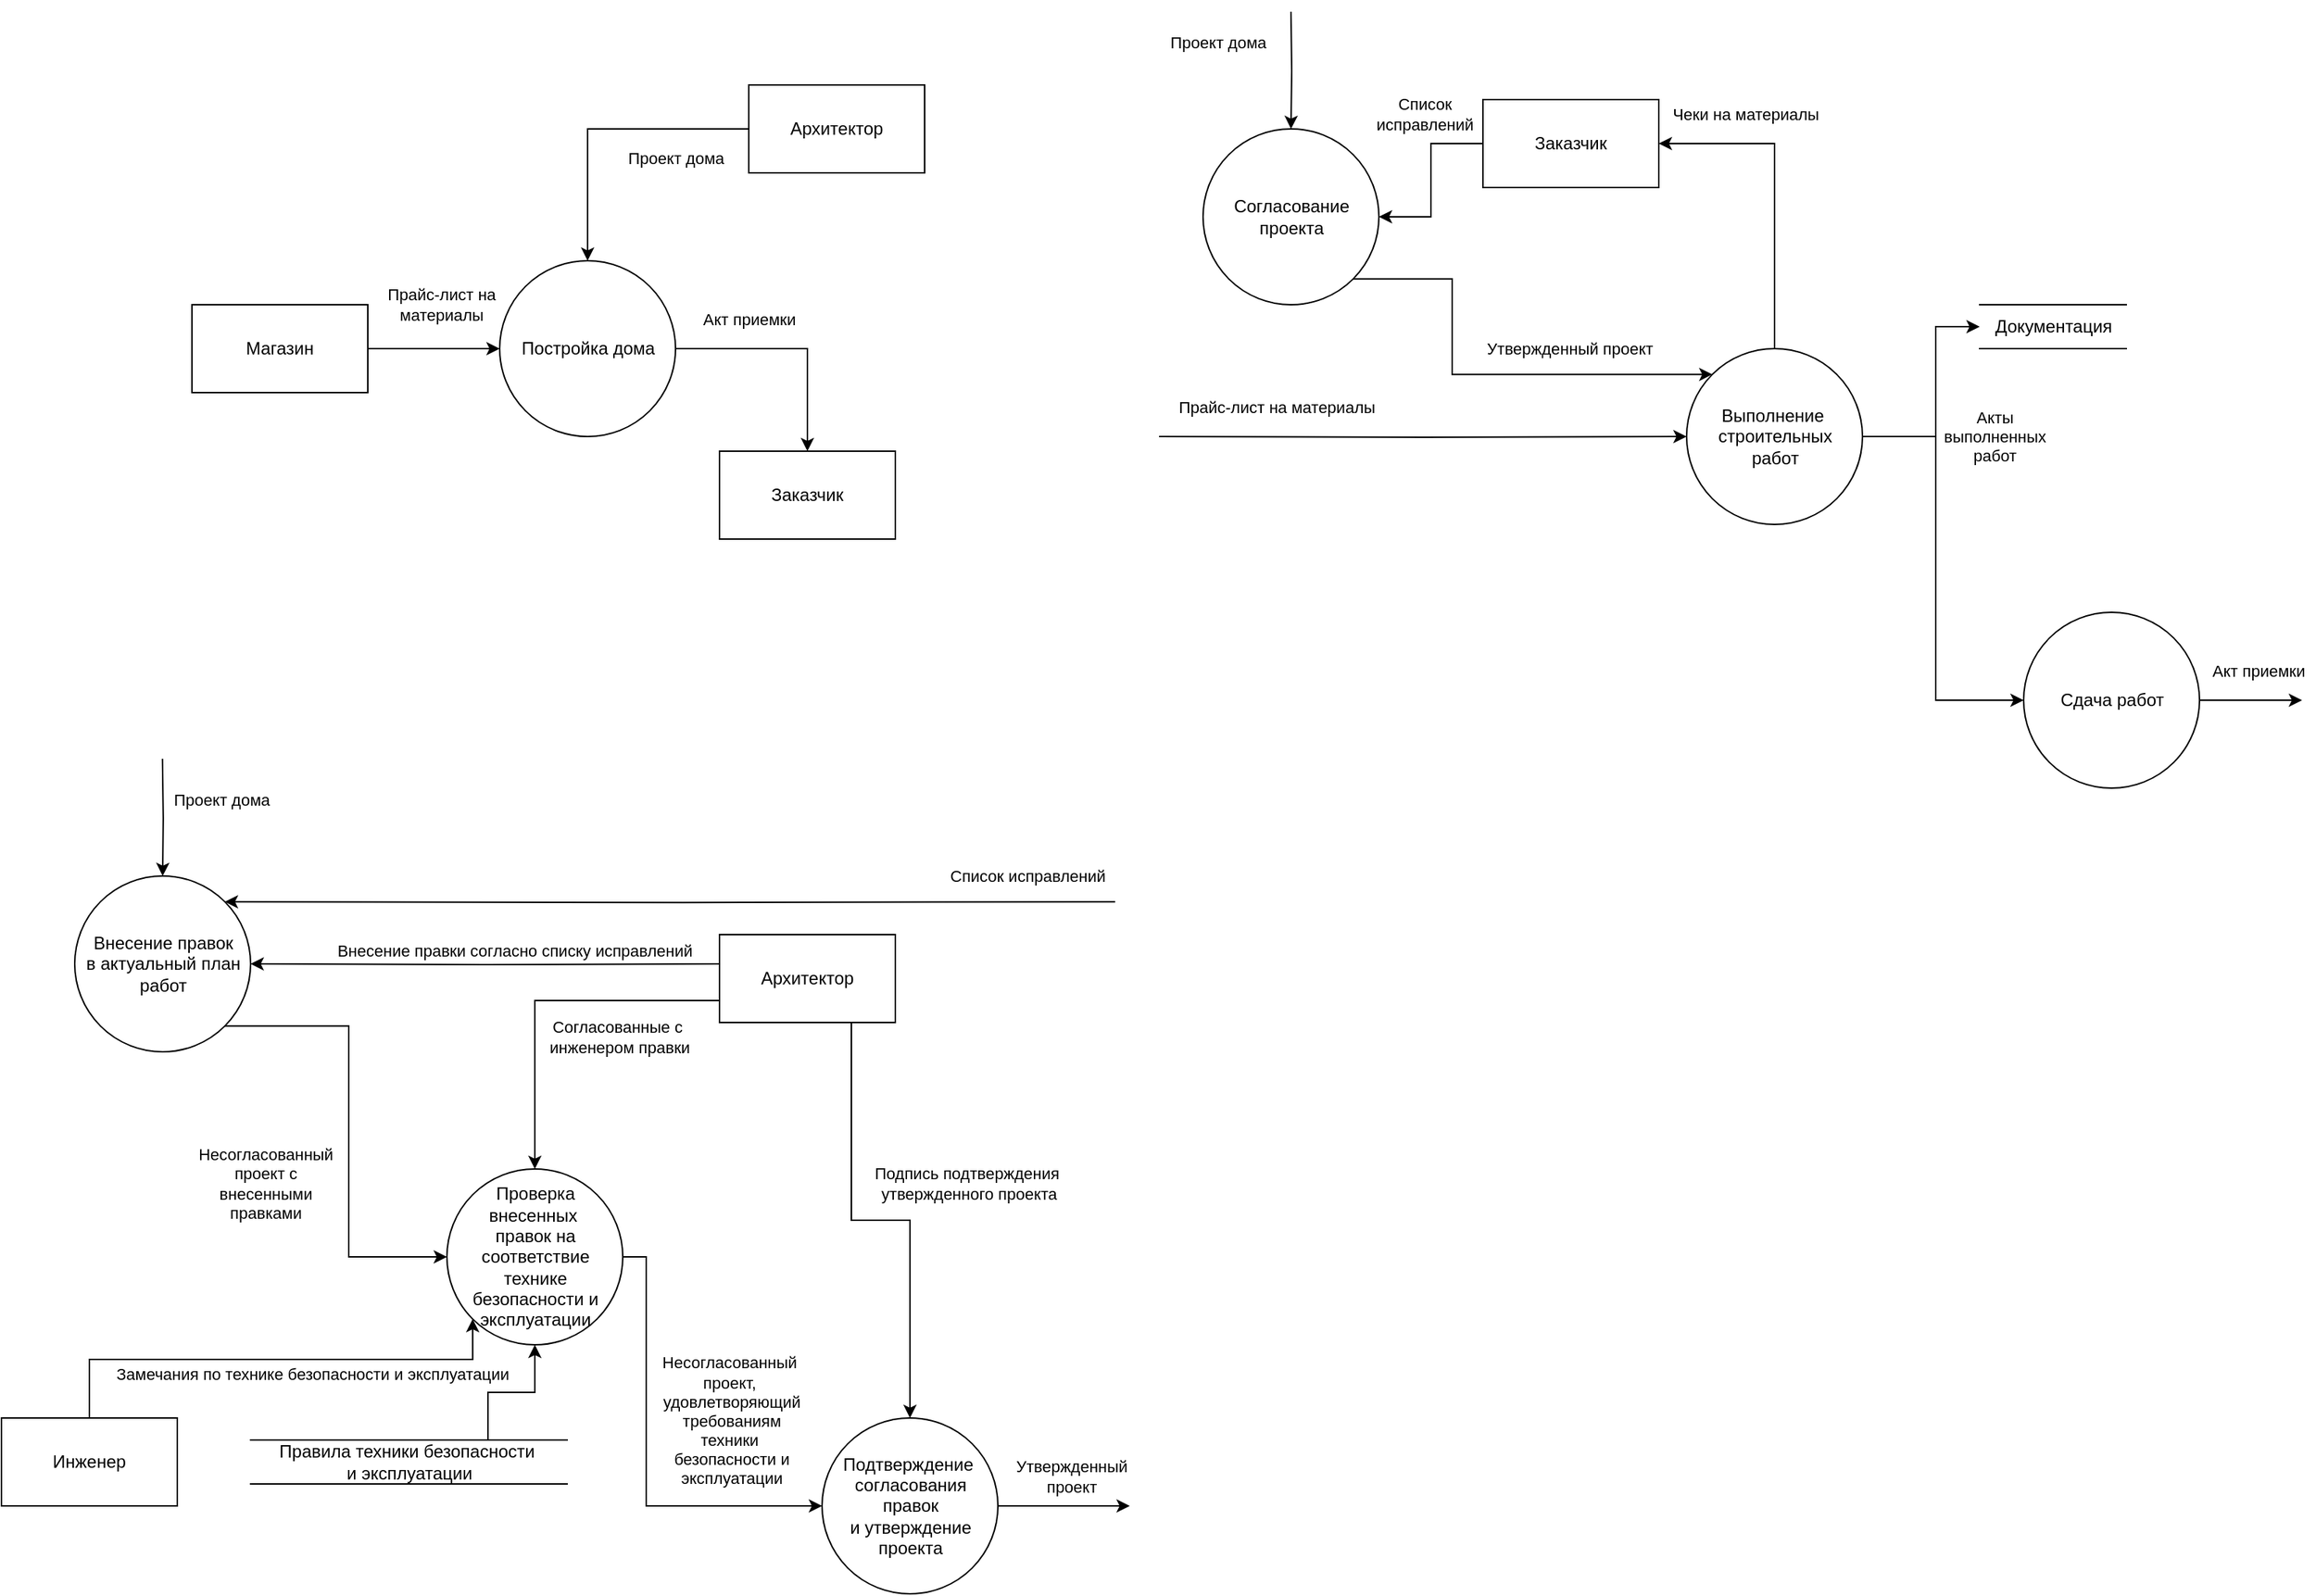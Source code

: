 <mxfile version="15.8.6" type="device"><diagram id="USpV9ZOzQCZNcqcH2HLm" name="Страница 1"><mxGraphModel dx="1385" dy="662" grid="1" gridSize="10" guides="0" tooltips="1" connect="1" arrows="1" fold="1" page="1" pageScale="1" pageWidth="827" pageHeight="1169" math="0" shadow="0"><root><mxCell id="0"/><mxCell id="1" parent="0"/><mxCell id="TidB9UmG2wElHaFIRBUq-10" value="Акт приемки" style="edgeStyle=orthogonalEdgeStyle;rounded=0;orthogonalLoop=1;jettySize=auto;html=1;exitX=1;exitY=0.5;exitDx=0;exitDy=0;entryX=0.5;entryY=0;entryDx=0;entryDy=0;" edge="1" parent="1" source="TidB9UmG2wElHaFIRBUq-2" target="TidB9UmG2wElHaFIRBUq-7"><mxGeometry x="-0.375" y="20" relative="1" as="geometry"><mxPoint as="offset"/></mxGeometry></mxCell><mxCell id="TidB9UmG2wElHaFIRBUq-2" value="Постройка дома&lt;br&gt;" style="shape=ellipse;html=1;dashed=0;whitespace=wrap;aspect=fixed;perimeter=ellipsePerimeter;" vertex="1" parent="1"><mxGeometry x="390" y="180" width="120" height="120" as="geometry"/></mxCell><mxCell id="TidB9UmG2wElHaFIRBUq-42" style="edgeStyle=orthogonalEdgeStyle;rounded=0;orthogonalLoop=1;jettySize=auto;html=1;exitX=0.75;exitY=0;exitDx=0;exitDy=0;entryX=0.5;entryY=1;entryDx=0;entryDy=0;" edge="1" parent="1" source="TidB9UmG2wElHaFIRBUq-3" target="TidB9UmG2wElHaFIRBUq-29"><mxGeometry relative="1" as="geometry"/></mxCell><mxCell id="TidB9UmG2wElHaFIRBUq-3" value="Правила техники безопасности&amp;nbsp;&lt;br&gt;и эксплуатации" style="html=1;dashed=0;whitespace=wrap;shape=partialRectangle;right=0;left=0;" vertex="1" parent="1"><mxGeometry x="220" y="985" width="216" height="30" as="geometry"/></mxCell><mxCell id="TidB9UmG2wElHaFIRBUq-11" value="Прайс-лист на &lt;br&gt;материалы" style="edgeStyle=orthogonalEdgeStyle;rounded=0;orthogonalLoop=1;jettySize=auto;html=1;" edge="1" parent="1" source="TidB9UmG2wElHaFIRBUq-5" target="TidB9UmG2wElHaFIRBUq-2"><mxGeometry x="0.111" y="30" relative="1" as="geometry"><mxPoint as="offset"/></mxGeometry></mxCell><mxCell id="TidB9UmG2wElHaFIRBUq-5" value="Магазин" style="rounded=0;whiteSpace=wrap;html=1;" vertex="1" parent="1"><mxGeometry x="180" y="210" width="120" height="60" as="geometry"/></mxCell><mxCell id="TidB9UmG2wElHaFIRBUq-12" value="Проект дома" style="edgeStyle=orthogonalEdgeStyle;rounded=0;orthogonalLoop=1;jettySize=auto;html=1;exitX=0;exitY=0.5;exitDx=0;exitDy=0;" edge="1" parent="1" source="TidB9UmG2wElHaFIRBUq-6" target="TidB9UmG2wElHaFIRBUq-2"><mxGeometry x="-0.5" y="20" relative="1" as="geometry"><mxPoint as="offset"/></mxGeometry></mxCell><mxCell id="TidB9UmG2wElHaFIRBUq-6" value="Архитектор" style="rounded=0;whiteSpace=wrap;html=1;" vertex="1" parent="1"><mxGeometry x="560" y="60" width="120" height="60" as="geometry"/></mxCell><mxCell id="TidB9UmG2wElHaFIRBUq-7" value="Заказчик" style="rounded=0;whiteSpace=wrap;html=1;" vertex="1" parent="1"><mxGeometry x="540" y="310" width="120" height="60" as="geometry"/></mxCell><mxCell id="TidB9UmG2wElHaFIRBUq-32" value="Проект дома" style="edgeStyle=orthogonalEdgeStyle;rounded=0;orthogonalLoop=1;jettySize=auto;html=1;exitX=0.5;exitY=0;exitDx=0;exitDy=0;entryX=0.5;entryY=0;entryDx=0;entryDy=0;" edge="1" parent="1" target="TidB9UmG2wElHaFIRBUq-13"><mxGeometry x="-0.251" y="40" relative="1" as="geometry"><mxPoint x="159.882" y="520" as="sourcePoint"/><mxPoint y="-1" as="offset"/></mxGeometry></mxCell><mxCell id="TidB9UmG2wElHaFIRBUq-33" value="Список исправлений" style="edgeStyle=orthogonalEdgeStyle;rounded=0;orthogonalLoop=1;jettySize=auto;html=1;exitX=1;exitY=0;exitDx=0;exitDy=0;entryX=1;entryY=0;entryDx=0;entryDy=0;" edge="1" parent="1" target="TidB9UmG2wElHaFIRBUq-13"><mxGeometry x="-0.802" y="-18" relative="1" as="geometry"><mxPoint x="810" y="617.588" as="sourcePoint"/><mxPoint as="offset"/></mxGeometry></mxCell><mxCell id="TidB9UmG2wElHaFIRBUq-39" value="Несогласованный&lt;br&gt;проект с&lt;br&gt;внесенными&lt;br&gt;правками" style="edgeStyle=orthogonalEdgeStyle;rounded=0;orthogonalLoop=1;jettySize=auto;html=1;exitX=1;exitY=1;exitDx=0;exitDy=0;entryX=0;entryY=0.5;entryDx=0;entryDy=0;" edge="1" parent="1" source="TidB9UmG2wElHaFIRBUq-13" target="TidB9UmG2wElHaFIRBUq-29"><mxGeometry x="0.243" y="-57" relative="1" as="geometry"><mxPoint as="offset"/></mxGeometry></mxCell><mxCell id="TidB9UmG2wElHaFIRBUq-13" value="Внесение правок&lt;br&gt;в актуальный план&lt;br&gt;работ" style="shape=ellipse;html=1;dashed=0;whitespace=wrap;aspect=fixed;perimeter=ellipsePerimeter;" vertex="1" parent="1"><mxGeometry x="100" y="600" width="120" height="120" as="geometry"/></mxCell><mxCell id="TidB9UmG2wElHaFIRBUq-34" style="edgeStyle=orthogonalEdgeStyle;rounded=0;orthogonalLoop=1;jettySize=auto;html=1;entryX=1;entryY=0.5;entryDx=0;entryDy=0;" edge="1" parent="1" target="TidB9UmG2wElHaFIRBUq-13"><mxGeometry relative="1" as="geometry"><mxPoint x="540" y="660" as="sourcePoint"/></mxGeometry></mxCell><mxCell id="TidB9UmG2wElHaFIRBUq-35" value="Внесение правки согласно списку исправлений" style="edgeLabel;html=1;align=center;verticalAlign=middle;resizable=0;points=[];" vertex="1" connectable="0" parent="TidB9UmG2wElHaFIRBUq-34"><mxGeometry x="-0.389" y="3" relative="1" as="geometry"><mxPoint x="-42" y="-13" as="offset"/></mxGeometry></mxCell><mxCell id="TidB9UmG2wElHaFIRBUq-36" value="Согласованные с&lt;br&gt;&amp;nbsp;инженером правки" style="edgeStyle=orthogonalEdgeStyle;rounded=0;orthogonalLoop=1;jettySize=auto;html=1;exitX=0;exitY=0.75;exitDx=0;exitDy=0;" edge="1" parent="1" source="TidB9UmG2wElHaFIRBUq-14" target="TidB9UmG2wElHaFIRBUq-29"><mxGeometry x="-0.419" y="25" relative="1" as="geometry"><mxPoint as="offset"/></mxGeometry></mxCell><mxCell id="TidB9UmG2wElHaFIRBUq-37" value="Подпись подтверждения&amp;nbsp;&lt;br&gt;утвержденного проекта" style="edgeStyle=orthogonalEdgeStyle;rounded=0;orthogonalLoop=1;jettySize=auto;html=1;exitX=0.75;exitY=1;exitDx=0;exitDy=0;" edge="1" parent="1" source="TidB9UmG2wElHaFIRBUq-14" target="TidB9UmG2wElHaFIRBUq-30"><mxGeometry x="0.129" y="47" relative="1" as="geometry"><mxPoint x="-7" y="-25" as="offset"/></mxGeometry></mxCell><mxCell id="TidB9UmG2wElHaFIRBUq-14" value="Архитектор" style="rounded=0;whiteSpace=wrap;html=1;" vertex="1" parent="1"><mxGeometry x="540" y="640" width="120" height="60" as="geometry"/></mxCell><mxCell id="TidB9UmG2wElHaFIRBUq-22" value="Проект дома" style="edgeStyle=orthogonalEdgeStyle;rounded=0;orthogonalLoop=1;jettySize=auto;html=1;exitX=0.5;exitY=0;exitDx=0;exitDy=0;entryX=0.5;entryY=0;entryDx=0;entryDy=0;" edge="1" parent="1" target="TidB9UmG2wElHaFIRBUq-15"><mxGeometry x="-0.5" y="-50" relative="1" as="geometry"><mxPoint x="930" y="10" as="sourcePoint"/><mxPoint as="offset"/></mxGeometry></mxCell><mxCell id="TidB9UmG2wElHaFIRBUq-28" value="Утвержденный проект" style="edgeStyle=orthogonalEdgeStyle;rounded=0;orthogonalLoop=1;jettySize=auto;html=1;exitX=1;exitY=1;exitDx=0;exitDy=0;entryX=0;entryY=0;entryDx=0;entryDy=0;" edge="1" parent="1" source="TidB9UmG2wElHaFIRBUq-15" target="TidB9UmG2wElHaFIRBUq-16"><mxGeometry x="0.371" y="18" relative="1" as="geometry"><Array as="points"><mxPoint x="1040" y="192"/><mxPoint x="1040" y="258"/></Array><mxPoint as="offset"/></mxGeometry></mxCell><mxCell id="TidB9UmG2wElHaFIRBUq-15" value="Согласование&lt;br&gt;проекта" style="shape=ellipse;html=1;dashed=0;whitespace=wrap;aspect=fixed;perimeter=ellipsePerimeter;" vertex="1" parent="1"><mxGeometry x="870" y="90" width="120" height="120" as="geometry"/></mxCell><mxCell id="TidB9UmG2wElHaFIRBUq-24" value="Чеки на материалы" style="edgeStyle=orthogonalEdgeStyle;rounded=0;orthogonalLoop=1;jettySize=auto;html=1;exitX=0.5;exitY=0;exitDx=0;exitDy=0;entryX=1;entryY=0.5;entryDx=0;entryDy=0;" edge="1" parent="1" source="TidB9UmG2wElHaFIRBUq-16" target="TidB9UmG2wElHaFIRBUq-19"><mxGeometry x="0.461" y="-20" relative="1" as="geometry"><mxPoint as="offset"/></mxGeometry></mxCell><mxCell id="TidB9UmG2wElHaFIRBUq-25" style="edgeStyle=orthogonalEdgeStyle;rounded=0;orthogonalLoop=1;jettySize=auto;html=1;exitX=1;exitY=0.5;exitDx=0;exitDy=0;entryX=0;entryY=0.5;entryDx=0;entryDy=0;" edge="1" parent="1" source="TidB9UmG2wElHaFIRBUq-16" target="TidB9UmG2wElHaFIRBUq-18"><mxGeometry relative="1" as="geometry"><Array as="points"><mxPoint x="1370" y="300"/><mxPoint x="1370" y="225"/></Array></mxGeometry></mxCell><mxCell id="TidB9UmG2wElHaFIRBUq-26" value="Акты &lt;br&gt;выполненных &lt;br&gt;работ" style="edgeStyle=orthogonalEdgeStyle;rounded=0;orthogonalLoop=1;jettySize=auto;html=1;exitX=1;exitY=0.5;exitDx=0;exitDy=0;entryX=0;entryY=0.5;entryDx=0;entryDy=0;" edge="1" parent="1" source="TidB9UmG2wElHaFIRBUq-16" target="TidB9UmG2wElHaFIRBUq-17"><mxGeometry x="-0.655" y="40" relative="1" as="geometry"><Array as="points"><mxPoint x="1370" y="300"/><mxPoint x="1370" y="480"/></Array><mxPoint as="offset"/></mxGeometry></mxCell><mxCell id="TidB9UmG2wElHaFIRBUq-27" value="Прайс-лист на материалы" style="edgeStyle=orthogonalEdgeStyle;rounded=0;orthogonalLoop=1;jettySize=auto;html=1;exitX=0;exitY=0.5;exitDx=0;exitDy=0;entryX=0;entryY=0.5;entryDx=0;entryDy=0;" edge="1" parent="1" target="TidB9UmG2wElHaFIRBUq-16"><mxGeometry x="-0.556" y="20" relative="1" as="geometry"><mxPoint x="840" y="300" as="sourcePoint"/><mxPoint as="offset"/></mxGeometry></mxCell><mxCell id="TidB9UmG2wElHaFIRBUq-16" value="Выполнение&amp;nbsp;&lt;br&gt;строительных &lt;br&gt;работ" style="shape=ellipse;html=1;dashed=0;whitespace=wrap;aspect=fixed;perimeter=ellipsePerimeter;" vertex="1" parent="1"><mxGeometry x="1200" y="240" width="120" height="120" as="geometry"/></mxCell><mxCell id="TidB9UmG2wElHaFIRBUq-21" value="Акт приемки" style="edgeStyle=orthogonalEdgeStyle;rounded=0;orthogonalLoop=1;jettySize=auto;html=1;exitX=1;exitY=0.5;exitDx=0;exitDy=0;" edge="1" parent="1" source="TidB9UmG2wElHaFIRBUq-17"><mxGeometry x="0.143" y="20" relative="1" as="geometry"><mxPoint x="1620" y="480" as="targetPoint"/><mxPoint as="offset"/></mxGeometry></mxCell><mxCell id="TidB9UmG2wElHaFIRBUq-17" value="Сдача работ" style="shape=ellipse;html=1;dashed=0;whitespace=wrap;aspect=fixed;perimeter=ellipsePerimeter;" vertex="1" parent="1"><mxGeometry x="1430" y="420" width="120" height="120" as="geometry"/></mxCell><mxCell id="TidB9UmG2wElHaFIRBUq-18" value="Документация" style="html=1;dashed=0;whitespace=wrap;shape=partialRectangle;right=0;left=0;" vertex="1" parent="1"><mxGeometry x="1400" y="210" width="100" height="30" as="geometry"/></mxCell><mxCell id="TidB9UmG2wElHaFIRBUq-23" value="Список &lt;br&gt;исправлений" style="edgeStyle=orthogonalEdgeStyle;rounded=0;orthogonalLoop=1;jettySize=auto;html=1;" edge="1" parent="1" source="TidB9UmG2wElHaFIRBUq-19" target="TidB9UmG2wElHaFIRBUq-15"><mxGeometry x="-0.413" y="-21" relative="1" as="geometry"><mxPoint x="16" y="-20" as="offset"/></mxGeometry></mxCell><mxCell id="TidB9UmG2wElHaFIRBUq-19" value="Заказчик" style="rounded=0;whiteSpace=wrap;html=1;" vertex="1" parent="1"><mxGeometry x="1061" y="70" width="120" height="60" as="geometry"/></mxCell><mxCell id="TidB9UmG2wElHaFIRBUq-40" value="Несогласованный&amp;nbsp;&lt;br&gt;проект,&amp;nbsp;&lt;br&gt;удовлетворяющий&lt;br&gt;требованиям&lt;br&gt;техники&amp;nbsp;&lt;br&gt;безопасности и&lt;br&gt;эксплуатации" style="edgeStyle=orthogonalEdgeStyle;rounded=0;orthogonalLoop=1;jettySize=auto;html=1;exitX=1;exitY=0.5;exitDx=0;exitDy=0;entryX=0;entryY=0.5;entryDx=0;entryDy=0;" edge="1" parent="1" source="TidB9UmG2wElHaFIRBUq-29" target="TidB9UmG2wElHaFIRBUq-30"><mxGeometry x="-0.163" y="58" relative="1" as="geometry"><Array as="points"><mxPoint x="490" y="860"/><mxPoint x="490" y="1030"/></Array><mxPoint as="offset"/></mxGeometry></mxCell><mxCell id="TidB9UmG2wElHaFIRBUq-29" value="Проверка &lt;br&gt;внесенных&amp;nbsp;&lt;br&gt;правок на &lt;br&gt;соответствие &lt;br&gt;технике&lt;br&gt;безопасности и&lt;br&gt;эксплуатации" style="shape=ellipse;html=1;dashed=0;whitespace=wrap;aspect=fixed;perimeter=ellipsePerimeter;" vertex="1" parent="1"><mxGeometry x="354" y="800" width="120" height="120" as="geometry"/></mxCell><mxCell id="TidB9UmG2wElHaFIRBUq-38" value="Утвержденный&lt;br&gt;проект" style="edgeStyle=orthogonalEdgeStyle;rounded=0;orthogonalLoop=1;jettySize=auto;html=1;exitX=1;exitY=0.5;exitDx=0;exitDy=0;" edge="1" parent="1" source="TidB9UmG2wElHaFIRBUq-30"><mxGeometry x="0.111" y="20" relative="1" as="geometry"><mxPoint x="820" y="1030" as="targetPoint"/><Array as="points"><mxPoint x="800" y="1030"/><mxPoint x="800" y="1030"/></Array><mxPoint as="offset"/></mxGeometry></mxCell><mxCell id="TidB9UmG2wElHaFIRBUq-30" value="Подтверждение&amp;nbsp;&lt;br&gt;согласования &lt;br&gt;правок&lt;br&gt;и утверждение &lt;br&gt;проекта" style="shape=ellipse;html=1;dashed=0;whitespace=wrap;aspect=fixed;perimeter=ellipsePerimeter;" vertex="1" parent="1"><mxGeometry x="610" y="970" width="120" height="120" as="geometry"/></mxCell><mxCell id="TidB9UmG2wElHaFIRBUq-41" value="Замечания по технике безопасности и эксплуатации" style="edgeStyle=orthogonalEdgeStyle;rounded=0;orthogonalLoop=1;jettySize=auto;html=1;exitX=0.5;exitY=0;exitDx=0;exitDy=0;entryX=0;entryY=1;entryDx=0;entryDy=0;" edge="1" parent="1" source="TidB9UmG2wElHaFIRBUq-31" target="TidB9UmG2wElHaFIRBUq-29"><mxGeometry x="0.164" y="-10" relative="1" as="geometry"><Array as="points"><mxPoint x="110" y="930"/><mxPoint x="372" y="930"/></Array><mxPoint as="offset"/></mxGeometry></mxCell><mxCell id="TidB9UmG2wElHaFIRBUq-31" value="Инженер" style="rounded=0;whiteSpace=wrap;html=1;" vertex="1" parent="1"><mxGeometry x="50" y="970" width="120" height="60" as="geometry"/></mxCell></root></mxGraphModel></diagram></mxfile>